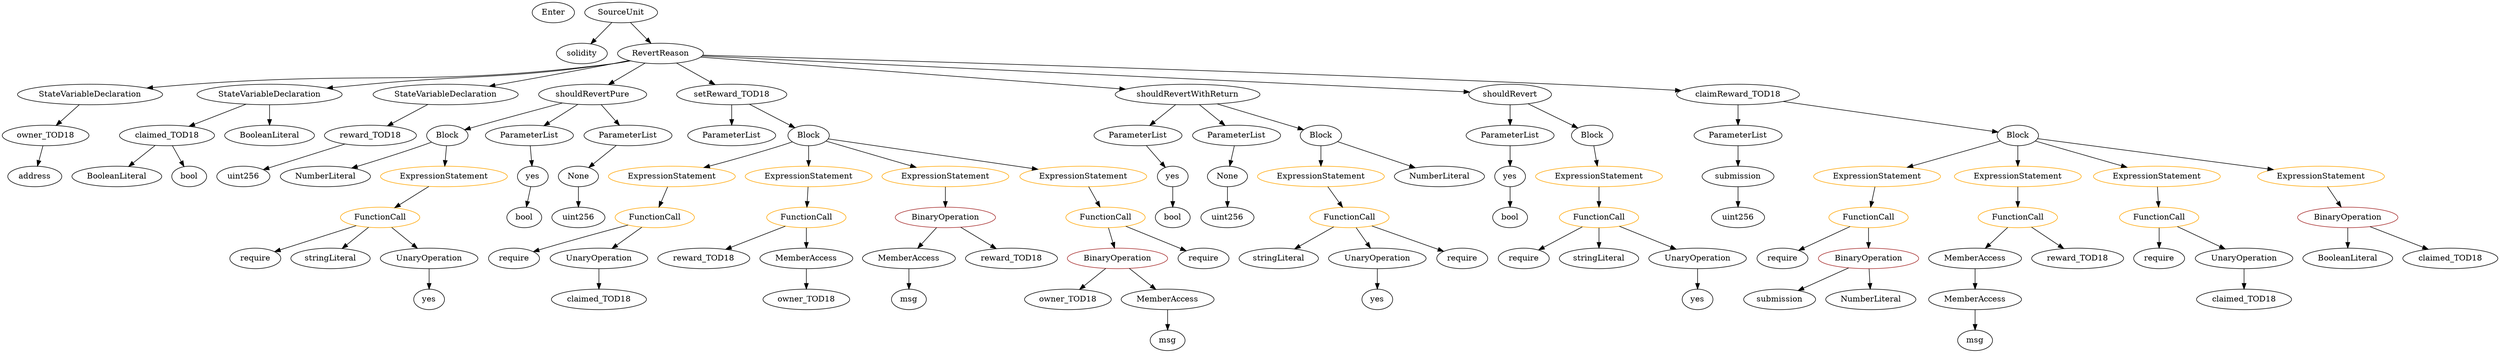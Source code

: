 strict digraph {
	graph [bb="0,0,3711.6,612"];
	node [label="\N"];
	Enter	[height=0.5,
		pos="821.03,594",
		width=0.83628];
	ParameterList_Unnamed_5	[color=black,
		height=0.5,
		label=ParameterList,
		pos="1088,378",
		width=1.7095];
	Identifier_reward_TOD18	[color=black,
		height=0.5,
		label=reward_TOD18,
		pos="1049,162",
		width=1.9313];
	VariableDeclaration_claimed_TOD18	[color=black,
		height=0.5,
		label=claimed_TOD18,
		pos="245.03,378",
		width=2.0145];
	BooleanLiteral_Unnamed	[color=black,
		height=0.5,
		label=BooleanLiteral,
		pos="184.03,306",
		width=1.7788];
	VariableDeclaration_claimed_TOD18 -> BooleanLiteral_Unnamed	[pos="e,198.66,323.79 230.27,360.05 223,351.71 214.09,341.49 206.04,332.25"];
	ElementaryTypeName_bool_3	[color=black,
		height=0.5,
		label=bool,
		pos="294.03,306",
		width=0.76697];
	VariableDeclaration_claimed_TOD18 -> ElementaryTypeName_bool_3	[pos="e,282.95,322.83 256.89,360.05 262.78,351.65 270.01,341.32 276.51,332.02"];
	ParameterList_Unnamed_6	[color=black,
		height=0.5,
		label=ParameterList,
		pos="2578,378",
		width=1.7095];
	Parameter_submission	[color=black,
		height=0.5,
		label=submission,
		pos="2578,306",
		width=1.46];
	ParameterList_Unnamed_6 -> Parameter_submission	[pos="e,2578,324.1 2578,359.7 2578,352.41 2578,343.73 2578,335.54"];
	PragmaDirective_solidity	[color=black,
		height=0.5,
		label=solidity,
		pos="862.03,522",
		width=1.0442];
	StateVariableDeclaration_Unnamed_1	[color=black,
		height=0.5,
		label=StateVariableDeclaration,
		pos="133.03,450",
		width=2.8184];
	VariableDeclaration_owner_TOD18	[color=black,
		height=0.5,
		label=owner_TOD18,
		pos="67.032,378",
		width=1.862];
	StateVariableDeclaration_Unnamed_1 -> VariableDeclaration_owner_TOD18	[pos="e,82.861,395.79 117.05,432.05 109.11,423.63 99.353,413.28 90.571,403.97"];
	ExpressionStatement_Unnamed_3	[color=orange,
		height=0.5,
		label=ExpressionStatement,
		pos="1012,306",
		width=2.458];
	FunctionCall_Unnamed_3	[color=orange,
		height=0.5,
		label=FunctionCall,
		pos="989.03,234",
		width=1.6125];
	ExpressionStatement_Unnamed_3 -> FunctionCall_Unnamed_3	[pos="e,994.65,252.1 1006.3,287.7 1003.9,280.24 1001,271.32 998.22,262.97"];
	Identifier_yes_1	[color=black,
		height=0.5,
		label=yes,
		pos="2054,90",
		width=0.75];
	BooleanLiteral_Unnamed_1	[color=black,
		height=0.5,
		label=BooleanLiteral,
		pos="400.03,378",
		width=1.7788];
	ExpressionStatement_Unnamed_5	[color=orange,
		height=0.5,
		label=ExpressionStatement,
		pos="1207,306",
		width=2.458];
	FunctionCall_Unnamed_5	[color=orange,
		height=0.5,
		label=FunctionCall,
		pos="1206,234",
		width=1.6125];
	ExpressionStatement_Unnamed_5 -> FunctionCall_Unnamed_5	[pos="e,1206.3,252.1 1206.8,287.7 1206.7,280.41 1206.6,271.73 1206.4,263.54"];
	ExpressionStatement_Unnamed_6	[color=orange,
		height=0.5,
		label=ExpressionStatement,
		pos="1402,306",
		width=2.458];
	BinaryOperation_Unnamed_1	[color=brown,
		height=0.5,
		label=BinaryOperation,
		pos="1402,234",
		width=1.9867];
	ExpressionStatement_Unnamed_6 -> BinaryOperation_Unnamed_1	[pos="e,1402,252.1 1402,287.7 1402,280.41 1402,271.73 1402,263.54"];
	ElementaryTypeName_uint256_2	[color=black,
		height=0.5,
		label=uint256,
		pos="377.03,306",
		width=1.0442];
	MemberAccess_Unnamed_2	[color=black,
		height=0.5,
		label=MemberAccess,
		pos="1362,162",
		width=1.9174];
	Identifier_msg_1	[color=black,
		height=0.5,
		label=msg,
		pos="1362,90",
		width=0.75];
	MemberAccess_Unnamed_2 -> Identifier_msg_1	[pos="e,1362,108.1 1362,143.7 1362,136.41 1362,127.73 1362,119.54"];
	Identifier_require_5	[color=black,
		height=0.5,
		label=require,
		pos="3208,162",
		width=1.0026];
	Identifier_claimed_TOD18_1	[color=black,
		height=0.5,
		label=claimed_TOD18,
		pos="3332,90",
		width=2.0145];
	FunctionCall_Unnamed_6	[color=orange,
		height=0.5,
		label=FunctionCall,
		pos="3208,234",
		width=1.6125];
	FunctionCall_Unnamed_6 -> Identifier_require_5	[pos="e,3208,180.1 3208,215.7 3208,208.41 3208,199.73 3208,191.54"];
	UnaryOperation_Unnamed_4	[color=black,
		height=0.5,
		label=UnaryOperation,
		pos="3332,162",
		width=1.9452];
	FunctionCall_Unnamed_6 -> UnaryOperation_Unnamed_4	[pos="e,3304,178.81 3235.2,217.64 3252.5,207.88 3275.1,195.11 3294.2,184.38"];
	stringLiteral_Unnamed_1	[color=black,
		height=0.5,
		label=stringLiteral,
		pos="1912,162",
		width=1.5016];
	UnaryOperation_Unnamed_1	[color=black,
		height=0.5,
		label=UnaryOperation,
		pos="2054,162",
		width=1.9452];
	UnaryOperation_Unnamed_1 -> Identifier_yes_1	[pos="e,2054,108.1 2054,143.7 2054,136.41 2054,127.73 2054,119.54"];
	Block_Unnamed_2	[color=black,
		height=0.5,
		label=Block,
		pos="672.03,378",
		width=0.90558];
	NumberLiteral_Unnamed_1	[color=black,
		height=0.5,
		label=NumberLiteral,
		pos="496.03,306",
		width=1.765];
	Block_Unnamed_2 -> NumberLiteral_Unnamed_1	[pos="e,532.49,321.1 646.47,366.31 641.37,364.2 636.03,362.02 631.03,360 601.92,348.25 569.14,335.37 543.17,325.25"];
	ExpressionStatement_Unnamed_2	[color=orange,
		height=0.5,
		label=ExpressionStatement,
		pos="666.03,306",
		width=2.458];
	Block_Unnamed_2 -> ExpressionStatement_Unnamed_2	[pos="e,667.5,324.1 670.55,359.7 669.92,352.41 669.18,343.73 668.48,335.54"];
	Identifier_require_3	[color=black,
		height=0.5,
		label=require,
		pos="767.03,162",
		width=1.0026];
	FunctionCall_Unnamed_3 -> Identifier_require_3	[pos="e,795.01,173.92 946.93,221.29 910.9,211.06 857.76,195.46 812.03,180 809.96,179.3 807.83,178.56 805.69,177.8"];
	UnaryOperation_Unnamed_3	[color=black,
		height=0.5,
		label=UnaryOperation,
		pos="891.03,162",
		width=1.9452];
	FunctionCall_Unnamed_3 -> UnaryOperation_Unnamed_3	[pos="e,913.86,179.31 966.79,217.12 953.82,207.85 937.24,196.01 922.9,185.76"];
	Identifier_reward_TOD18_1	[color=black,
		height=0.5,
		label=reward_TOD18,
		pos="1519,162",
		width=1.9313];
	Identifier_yes	[color=black,
		height=0.5,
		label=yes,
		pos="2518,90",
		width=0.75];
	StateVariableDeclaration_Unnamed	[color=black,
		height=0.5,
		label=StateVariableDeclaration,
		pos="400.03,450",
		width=2.8184];
	StateVariableDeclaration_Unnamed -> VariableDeclaration_claimed_TOD18	[pos="e,278.93,394.31 364.08,432.76 341.82,422.71 313.07,409.73 289.4,399.04"];
	StateVariableDeclaration_Unnamed -> BooleanLiteral_Unnamed_1	[pos="e,400.03,396.1 400.03,431.7 400.03,424.41 400.03,415.73 400.03,407.54"];
	ExpressionStatement_Unnamed	[color=orange,
		height=0.5,
		label=ExpressionStatement,
		pos="2376,306",
		width=2.458];
	FunctionCall_Unnamed	[color=orange,
		height=0.5,
		label=FunctionCall,
		pos="2376,234",
		width=1.6125];
	ExpressionStatement_Unnamed -> FunctionCall_Unnamed	[pos="e,2376,252.1 2376,287.7 2376,280.41 2376,271.73 2376,263.54"];
	Identifier_claimed_TOD18	[color=black,
		height=0.5,
		label=claimed_TOD18,
		pos="891.03,90",
		width=2.0145];
	FunctionCall_Unnamed_2	[color=orange,
		height=0.5,
		label=FunctionCall,
		pos="572.03,234",
		width=1.6125];
	Identifier_require_2	[color=black,
		height=0.5,
		label=require,
		pos="393.03,162",
		width=1.0026];
	FunctionCall_Unnamed_2 -> Identifier_require_2	[pos="e,420.84,173.87 537.09,219.34 506.7,207.45 462.72,190.25 431.36,177.99"];
	stringLiteral_Unnamed_2	[color=black,
		height=0.5,
		label=stringLiteral,
		pos="501.03,162",
		width=1.5016];
	FunctionCall_Unnamed_2 -> stringLiteral_Unnamed_2	[pos="e,517.74,179.47 555.21,216.41 546.45,207.78 535.58,197.06 525.88,187.5"];
	UnaryOperation_Unnamed_2	[color=black,
		height=0.5,
		label=UnaryOperation,
		pos="643.03,162",
		width=1.9452];
	FunctionCall_Unnamed_2 -> UnaryOperation_Unnamed_2	[pos="e,626.33,179.47 588.86,216.41 597.61,207.78 608.48,197.06 618.18,187.5"];
	Parameter_None_1	[color=black,
		height=0.5,
		label=None,
		pos="875.03,306",
		width=0.85014];
	ElementaryTypeName_uint256_1	[color=black,
		height=0.5,
		label=uint256,
		pos="875.03,234",
		width=1.0442];
	Parameter_None_1 -> ElementaryTypeName_uint256_1	[pos="e,875.03,252.1 875.03,287.7 875.03,280.41 875.03,271.73 875.03,263.54"];
	FunctionCall_Unnamed_4	[color=orange,
		height=0.5,
		label=FunctionCall,
		pos="1633,234",
		width=1.6125];
	BinaryOperation_Unnamed	[color=brown,
		height=0.5,
		label=BinaryOperation,
		pos="1678,162",
		width=1.9867];
	FunctionCall_Unnamed_4 -> BinaryOperation_Unnamed	[pos="e,1666.9,180.28 1643.9,216.05 1649,208.18 1655.1,198.62 1660.8,189.79"];
	Identifier_require_4	[color=black,
		height=0.5,
		label=require,
		pos="1804,162",
		width=1.0026];
	FunctionCall_Unnamed_4 -> Identifier_require_4	[pos="e,1776.7,174.21 1667.2,219 1695.9,207.28 1736.7,190.56 1766.3,178.44"];
	ElementaryTypeName_bool	[color=black,
		height=0.5,
		label=bool,
		pos="2243,234",
		width=0.76697];
	ParameterList_Unnamed_1	[color=black,
		height=0.5,
		label=ParameterList,
		pos="1699,378",
		width=1.7095];
	Parameter_yes_1	[color=black,
		height=0.5,
		label=yes,
		pos="1736,306",
		width=0.75];
	ParameterList_Unnamed_1 -> Parameter_yes_1	[pos="e,1727.4,323.31 1708,360.05 1712.2,352.03 1717.4,342.26 1722.1,333.3"];
	Identifier_msg_2	[color=black,
		height=0.5,
		label=msg,
		pos="2927,18",
		width=0.75];
	ParameterList_Unnamed_2	[color=black,
		height=0.5,
		label=ParameterList,
		pos="1840,378",
		width=1.7095];
	Parameter_None	[color=black,
		height=0.5,
		label=None,
		pos="1827,306",
		width=0.85014];
	ParameterList_Unnamed_2 -> Parameter_None	[pos="e,1830.2,324.1 1836.8,359.7 1835.4,352.32 1833.8,343.52 1832.3,335.25"];
	StateVariableDeclaration_Unnamed_2	[color=black,
		height=0.5,
		label=StateVariableDeclaration,
		pos="663.03,450",
		width=2.8184];
	VariableDeclaration_reward_TOD18	[color=black,
		height=0.5,
		label=reward_TOD18,
		pos="552.03,378",
		width=1.9313];
	StateVariableDeclaration_Unnamed_2 -> VariableDeclaration_reward_TOD18	[pos="e,577.64,395.15 636.44,432.23 621.68,422.92 603.13,411.22 587.18,401.16"];
	Identifier_require_6	[color=black,
		height=0.5,
		label=require,
		pos="2642,162",
		width=1.0026];
	Identifier_submission	[color=black,
		height=0.5,
		label=submission,
		pos="2638,90",
		width=1.46];
	ParameterList_Unnamed_3	[color=black,
		height=0.5,
		label=ParameterList,
		pos="794.03,378",
		width=1.7095];
	Parameter_yes_2	[color=black,
		height=0.5,
		label=yes,
		pos="799.03,306",
		width=0.75];
	ParameterList_Unnamed_3 -> Parameter_yes_2	[pos="e,797.81,324.1 795.27,359.7 795.79,352.41 796.41,343.73 796.99,335.54"];
	Identifier_require	[color=black,
		height=0.5,
		label=require,
		pos="2268,162",
		width=1.0026];
	BinaryOperation_Unnamed_2	[color=brown,
		height=0.5,
		label=BinaryOperation,
		pos="2768,162",
		width=1.9867];
	BinaryOperation_Unnamed_2 -> Identifier_submission	[pos="e,2665.3,105.7 2738.9,145.29 2720.1,135.2 2695.6,122 2675.4,111.14"];
	NumberLiteral_Unnamed_2	[color=black,
		height=0.5,
		label=NumberLiteral,
		pos="2772,90",
		width=1.765];
	BinaryOperation_Unnamed_2 -> NumberLiteral_Unnamed_2	[pos="e,2771.1,108.1 2769,143.7 2769.4,136.41 2769.9,127.73 2770.4,119.54"];
	Parameter_yes	[color=black,
		height=0.5,
		label=yes,
		pos="2243,306",
		width=0.75];
	Parameter_yes -> ElementaryTypeName_bool	[pos="e,2243,252.1 2243,287.7 2243,280.41 2243,271.73 2243,263.54"];
	ElementaryTypeName_address	[color=black,
		height=0.5,
		label=address,
		pos="62.032,306",
		width=1.0996];
	FunctionCall_Unnamed_5 -> Identifier_reward_TOD18	[pos="e,1083,178.16 1173.9,218.67 1150.6,208.29 1118.9,194.15 1093.3,182.72"];
	MemberAccess_Unnamed_1	[color=black,
		height=0.5,
		label=MemberAccess,
		pos="1206,162",
		width=1.9174];
	FunctionCall_Unnamed_5 -> MemberAccess_Unnamed_1	[pos="e,1206,180.1 1206,215.7 1206,208.41 1206,199.73 1206,191.54"];
	ElementaryTypeName_bool_2	[color=black,
		height=0.5,
		label=bool,
		pos="792.03,234",
		width=0.76697];
	VariableDeclaration_owner_TOD18 -> ElementaryTypeName_address	[pos="e,63.253,324.1 65.796,359.7 65.275,352.41 64.655,343.73 64.07,335.54"];
	UnaryOperation_Unnamed_3 -> Identifier_claimed_TOD18	[pos="e,891.03,108.1 891.03,143.7 891.03,136.41 891.03,127.73 891.03,119.54"];
	ParameterList_Unnamed	[color=black,
		height=0.5,
		label=ParameterList,
		pos="2243,378",
		width=1.7095];
	ParameterList_Unnamed -> Parameter_yes	[pos="e,2243,324.1 2243,359.7 2243,352.41 2243,343.73 2243,335.54"];
	FunctionCall_Unnamed_7	[color=orange,
		height=0.5,
		label=FunctionCall,
		pos="2768,234",
		width=1.6125];
	FunctionCall_Unnamed_7 -> Identifier_require_6	[pos="e,2665.5,176.04 2740.7,217.81 2721.5,207.15 2695.7,192.83 2675.3,181.5"];
	FunctionCall_Unnamed_7 -> BinaryOperation_Unnamed_2	[pos="e,2768,180.1 2768,215.7 2768,208.41 2768,199.73 2768,191.54"];
	FunctionDefinition_shouldRevertPure	[color=black,
		height=0.5,
		label=shouldRevertPure,
		pos="880.03,450",
		width=2.1392];
	FunctionDefinition_shouldRevertPure -> Block_Unnamed_2	[pos="e,699.34,388.19 837.44,434.67 799.95,422.05 745.89,403.86 709.89,391.74"];
	FunctionDefinition_shouldRevertPure -> ParameterList_Unnamed_3	[pos="e,814.27,395.47 859.65,432.41 848.73,423.52 835.08,412.41 823.06,402.63"];
	ParameterList_Unnamed_4	[color=black,
		height=0.5,
		label=ParameterList,
		pos="935.03,378",
		width=1.7095];
	FunctionDefinition_shouldRevertPure -> ParameterList_Unnamed_4	[pos="e,921.84,395.79 893.35,432.05 899.76,423.89 907.6,413.91 914.74,404.82"];
	stringLiteral_Unnamed	[color=black,
		height=0.5,
		label=stringLiteral,
		pos="2376,162",
		width=1.5016];
	Identifier_owner_TOD18_1	[color=black,
		height=0.5,
		label=owner_TOD18,
		pos="1206,90",
		width=1.862];
	MemberAccess_Unnamed_1 -> Identifier_owner_TOD18_1	[pos="e,1206,108.1 1206,143.7 1206,136.41 1206,127.73 1206,119.54"];
	FunctionDefinition_setReward_TOD18	[color=black,
		height=0.5,
		label=setReward_TOD18,
		pos="1088,450",
		width=2.3194];
	FunctionDefinition_setReward_TOD18 -> ParameterList_Unnamed_5	[pos="e,1088,396.1 1088,431.7 1088,424.41 1088,415.73 1088,407.54"];
	Block_Unnamed_3	[color=black,
		height=0.5,
		label=Block,
		pos="1207,378",
		width=0.90558];
	FunctionDefinition_setReward_TOD18 -> Block_Unnamed_3	[pos="e,1185.2,391.81 1115.9,432.59 1133.8,422.09 1157,408.44 1175.5,397.55"];
	ExpressionStatement_Unnamed_2 -> FunctionCall_Unnamed_2	[pos="e,593.5,250.99 643.76,288.41 631.4,279.21 615.87,267.64 602.42,257.63"];
	FunctionDefinition_shouldRevertWithReturn	[color=black,
		height=0.5,
		label=shouldRevertWithReturn,
		pos="1769,450",
		width=2.86];
	FunctionDefinition_shouldRevertWithReturn -> ParameterList_Unnamed_1	[pos="e,1715.8,395.79 1752.1,432.05 1743.6,423.54 1733.1,413.07 1723.7,403.68"];
	FunctionDefinition_shouldRevertWithReturn -> ParameterList_Unnamed_2	[pos="e,1823,395.79 1786.2,432.05 1794.9,423.54 1805.5,413.07 1815,403.68"];
	Block_Unnamed_1	[color=black,
		height=0.5,
		label=Block,
		pos="1964,378",
		width=0.90558];
	FunctionDefinition_shouldRevertWithReturn -> Block_Unnamed_1	[pos="e,1937.2,388.62 1812.8,433.29 1847.1,420.98 1894.3,404.03 1926.8,392.36"];
	Block_Unnamed_4	[color=black,
		height=0.5,
		label=Block,
		pos="2994,378",
		width=0.90558];
	ExpressionStatement_Unnamed_8	[color=orange,
		height=0.5,
		label=ExpressionStatement,
		pos="2774,306",
		width=2.458];
	Block_Unnamed_4 -> ExpressionStatement_Unnamed_8	[pos="e,2820.5,321.77 2966.2,368.13 2932.4,357.38 2874.6,338.99 2831.2,325.18"];
	ExpressionStatement_Unnamed_9	[color=orange,
		height=0.5,
		label=ExpressionStatement,
		pos="2994,306",
		width=2.458];
	Block_Unnamed_4 -> ExpressionStatement_Unnamed_9	[pos="e,2994,324.1 2994,359.7 2994,352.41 2994,343.73 2994,335.54"];
	ExpressionStatement_Unnamed_7	[color=orange,
		height=0.5,
		label=ExpressionStatement,
		pos="3201,306",
		width=2.458];
	Block_Unnamed_4 -> ExpressionStatement_Unnamed_7	[pos="e,3156.8,321.97 3021.5,367.7 3053.2,357.01 3105.9,339.17 3146,325.59"];
	ExpressionStatement_Unnamed_10	[color=orange,
		height=0.5,
		label=ExpressionStatement,
		pos="3443,306",
		width=2.458];
	Block_Unnamed_4 -> ExpressionStatement_Unnamed_10	[pos="e,3374.6,317.67 3025.2,372.13 3094.5,361.34 3262.7,335.12 3363.3,319.43"];
	BinaryOperation_Unnamed_1 -> MemberAccess_Unnamed_2	[pos="e,1371.8,180.1 1392.1,215.7 1387.7,207.9 1382.3,198.51 1377.4,189.83"];
	BinaryOperation_Unnamed_1 -> Identifier_reward_TOD18_1	[pos="e,1492.3,178.98 1428.9,216.94 1444.8,207.43 1465.1,195.24 1482.5,184.86"];
	Identifier_owner_TOD18	[color=black,
		height=0.5,
		label=owner_TOD18,
		pos="1601,90",
		width=1.862];
	Identifier_yes_2	[color=black,
		height=0.5,
		label=yes,
		pos="643.03,90",
		width=0.75];
	UnaryOperation_Unnamed_2 -> Identifier_yes_2	[pos="e,643.03,108.1 643.03,143.7 643.03,136.41 643.03,127.73 643.03,119.54"];
	ElementaryTypeName_bool_1	[color=black,
		height=0.5,
		label=bool,
		pos="1737,234",
		width=0.76697];
	UnaryOperation_Unnamed_4 -> Identifier_claimed_TOD18_1	[pos="e,3332,108.1 3332,143.7 3332,136.41 3332,127.73 3332,119.54"];
	Block_Unnamed_3 -> ExpressionStatement_Unnamed_3	[pos="e,1054.5,322.24 1180.3,367.41 1150.8,356.81 1102.5,339.47 1065.2,326.08"];
	Block_Unnamed_3 -> ExpressionStatement_Unnamed_5	[pos="e,1207,324.1 1207,359.7 1207,352.41 1207,343.73 1207,335.54"];
	Block_Unnamed_3 -> ExpressionStatement_Unnamed_6	[pos="e,1359.6,322.24 1233.7,367.41 1263.3,356.81 1311.6,339.47 1348.9,326.08"];
	ExpressionStatement_Unnamed_4	[color=orange,
		height=0.5,
		label=ExpressionStatement,
		pos="1601,306",
		width=2.458];
	Block_Unnamed_3 -> ExpressionStatement_Unnamed_4	[pos="e,1535.9,318.57 1237.9,371.51 1299.2,360.62 1437.6,336.03 1524.7,320.55"];
	Block_Unnamed	[color=black,
		height=0.5,
		label=Block,
		pos="2366,378",
		width=0.90558];
	Block_Unnamed -> ExpressionStatement_Unnamed	[pos="e,2373.6,324.1 2368.5,359.7 2369.6,352.32 2370.8,343.52 2372,335.25"];
	Identifier_require_1	[color=black,
		height=0.5,
		label=require,
		pos="2178,162",
		width=1.0026];
	FunctionDefinition_shouldRevert	[color=black,
		height=0.5,
		label=shouldRevert,
		pos="2243,450",
		width=1.6679];
	FunctionDefinition_shouldRevert -> ParameterList_Unnamed	[pos="e,2243,396.1 2243,431.7 2243,424.41 2243,415.73 2243,407.54"];
	FunctionDefinition_shouldRevert -> Block_Unnamed	[pos="e,2344,391.52 2270,433.64 2288.9,422.88 2314.3,408.45 2334.2,397.13"];
	ExpressionStatement_Unnamed_8 -> FunctionCall_Unnamed_7	[pos="e,2769.5,252.1 2772.5,287.7 2771.9,280.41 2771.2,271.73 2770.5,263.54"];
	SourceUnit_Unnamed	[color=black,
		height=0.5,
		label=SourceUnit,
		pos="922.03,594",
		width=1.46];
	SourceUnit_Unnamed -> PragmaDirective_solidity	[pos="e,875.74,538.99 907.81,576.41 900.46,567.83 891.34,557.19 883.18,547.67"];
	ContractDefinition_RevertReason	[color=black,
		height=0.5,
		label=RevertReason,
		pos="981.03,522",
		width=1.7511];
	SourceUnit_Unnamed -> ContractDefinition_RevertReason	[pos="e,966.74,539.96 936.01,576.41 943.04,568.08 951.7,557.8 959.55,548.49"];
	ElementaryTypeName_uint256	[color=black,
		height=0.5,
		label=uint256,
		pos="1827,234",
		width=1.0442];
	FunctionCall_Unnamed_8	[color=orange,
		height=0.5,
		label=FunctionCall,
		pos="2994,234",
		width=1.6125];
	MemberAccess_Unnamed_3	[color=black,
		height=0.5,
		label=MemberAccess,
		pos="2927,162",
		width=1.9174];
	FunctionCall_Unnamed_8 -> MemberAccess_Unnamed_3	[pos="e,2943.3,179.96 2978.2,216.41 2970.1,207.99 2960.1,197.58 2951.2,188.2"];
	Identifier_reward_TOD18_2	[color=black,
		height=0.5,
		label=reward_TOD18,
		pos="3084,162",
		width=1.9313];
	FunctionCall_Unnamed_8 -> Identifier_reward_TOD18_2	[pos="e,3063,179.39 3014.9,216.76 3026.5,207.73 3041.2,196.33 3054,186.35"];
	Identifier_msg	[color=black,
		height=0.5,
		label=msg,
		pos="1755,18",
		width=0.75];
	VariableDeclaration_reward_TOD18 -> ElementaryTypeName_uint256_2	[pos="e,405.32,318.32 515.35,362.33 486.16,350.65 445.42,334.36 415.72,322.48"];
	ExpressionStatement_Unnamed_9 -> FunctionCall_Unnamed_8	[pos="e,2994,252.1 2994,287.7 2994,280.41 2994,271.73 2994,263.54"];
	BinaryOperation_Unnamed_3	[color=brown,
		height=0.5,
		label=BinaryOperation,
		pos="3484,234",
		width=1.9867];
	BooleanLiteral_Unnamed_2	[color=black,
		height=0.5,
		label=BooleanLiteral,
		pos="3484,162",
		width=1.7788];
	BinaryOperation_Unnamed_3 -> BooleanLiteral_Unnamed_2	[pos="e,3484,180.1 3484,215.7 3484,208.41 3484,199.73 3484,191.54"];
	Identifier_claimed_TOD18_2	[color=black,
		height=0.5,
		label=claimed_TOD18,
		pos="3639,162",
		width=2.0145];
	BinaryOperation_Unnamed_3 -> Identifier_claimed_TOD18_2	[pos="e,3605.2,178.28 3517.7,217.81 3540.2,207.62 3570.2,194.08 3594.7,183.01"];
	ExpressionStatement_Unnamed_1	[color=orange,
		height=0.5,
		label=ExpressionStatement,
		pos="1964,306",
		width=2.458];
	Block_Unnamed_1 -> ExpressionStatement_Unnamed_1	[pos="e,1964,324.1 1964,359.7 1964,352.41 1964,343.73 1964,335.54"];
	NumberLiteral_Unnamed	[color=black,
		height=0.5,
		label=NumberLiteral,
		pos="2134,306",
		width=1.765];
	Block_Unnamed_1 -> NumberLiteral_Unnamed	[pos="e,2098.9,321.45 1989.5,366.52 2015.6,355.76 2056.8,338.79 2088.6,325.72"];
	FunctionCall_Unnamed_1	[color=orange,
		height=0.5,
		label=FunctionCall,
		pos="2009,234",
		width=1.6125];
	ExpressionStatement_Unnamed_1 -> FunctionCall_Unnamed_1	[pos="e,1998,252.1 1975.2,287.7 1980.2,279.81 1986.3,270.3 1992,261.55"];
	Parameter_yes_1 -> ElementaryTypeName_bool_1	[pos="e,1736.8,252.1 1736.3,287.7 1736.4,280.41 1736.5,271.73 1736.6,263.54"];
	ElementaryTypeName_uint256_3	[color=black,
		height=0.5,
		label=uint256,
		pos="2578,234",
		width=1.0442];
	Parameter_submission -> ElementaryTypeName_uint256_3	[pos="e,2578,252.1 2578,287.7 2578,280.41 2578,271.73 2578,263.54"];
	MemberAccess_Unnamed	[color=black,
		height=0.5,
		label=MemberAccess,
		pos="1755,90",
		width=1.9174];
	MemberAccess_Unnamed -> Identifier_msg	[pos="e,1755,36.104 1755,71.697 1755,64.407 1755,55.726 1755,47.536"];
	Parameter_None -> ElementaryTypeName_uint256	[pos="e,1827,252.1 1827,287.7 1827,280.41 1827,271.73 1827,263.54"];
	MemberAccess_Unnamed_4	[color=black,
		height=0.5,
		label=MemberAccess,
		pos="2927,90",
		width=1.9174];
	MemberAccess_Unnamed_3 -> MemberAccess_Unnamed_4	[pos="e,2927,108.1 2927,143.7 2927,136.41 2927,127.73 2927,119.54"];
	FunctionCall_Unnamed_1 -> stringLiteral_Unnamed_1	[pos="e,1934,178.82 1987,217.12 1974,207.72 1957.3,195.67 1943,185.33"];
	FunctionCall_Unnamed_1 -> UnaryOperation_Unnamed_1	[pos="e,2043.2,179.79 2019.9,216.05 2025.1,208.06 2031.3,198.33 2037.1,189.4"];
	FunctionCall_Unnamed_1 -> Identifier_require_1	[pos="e,2151,174.21 2042.8,219 2071,207.33 2111.1,190.71 2140.4,178.6"];
	BinaryOperation_Unnamed -> Identifier_owner_TOD18	[pos="e,1619.4,107.71 1659.8,144.41 1650.3,135.76 1638.4,125 1627.9,115.42"];
	BinaryOperation_Unnamed -> MemberAccess_Unnamed	[pos="e,1736.6,107.71 1696.3,144.41 1705.8,135.76 1717.6,125 1728.2,115.42"];
	ParameterList_Unnamed_4 -> Parameter_None_1	[pos="e,888.19,322.36 920.51,360.05 913.04,351.35 903.82,340.59 895.63,331.03"];
	ExpressionStatement_Unnamed_4 -> FunctionCall_Unnamed_4	[pos="e,1625.2,252.1 1608.9,287.7 1612.4,280.07 1616.6,270.92 1620.5,262.4"];
	ExpressionStatement_Unnamed_7 -> FunctionCall_Unnamed_6	[pos="e,3206.3,252.1 3202.8,287.7 3203.5,280.41 3204.4,271.73 3205.2,263.54"];
	MemberAccess_Unnamed_4 -> Identifier_msg_2	[pos="e,2927,36.104 2927,71.697 2927,64.407 2927,55.726 2927,47.536"];
	FunctionCall_Unnamed -> Identifier_require	[pos="e,2289.3,176.76 2351.8,217.29 2336.1,207.11 2315.5,193.77 2298.7,182.86"];
	FunctionCall_Unnamed -> stringLiteral_Unnamed	[pos="e,2376,180.1 2376,215.7 2376,208.41 2376,199.73 2376,191.54"];
	UnaryOperation_Unnamed	[color=black,
		height=0.5,
		label=UnaryOperation,
		pos="2518,162",
		width=1.9452];
	FunctionCall_Unnamed -> UnaryOperation_Unnamed	[pos="e,2487,178.31 2406.1,218.15 2426.7,208.04 2454.1,194.51 2476.7,183.39"];
	ContractDefinition_RevertReason -> StateVariableDeclaration_Unnamed_1	[pos="e,215.66,460.73 935.94,509.09 927.07,507.11 917.8,505.28 909.03,504 636.35,464.19 564.66,490.84 290.03,468 269.63,466.3 247.77,464.15 \
227.04,461.95"];
	ContractDefinition_RevertReason -> StateVariableDeclaration_Unnamed	[pos="e,483.79,460.46 935.12,509.21 926.49,507.27 917.52,505.42 909.03,504 752.2,477.67 711.17,484.78 553.03,468 534.26,466.01 514.2,463.82 \
494.99,461.7"];
	ContractDefinition_RevertReason -> StateVariableDeclaration_Unnamed_2	[pos="e,726.82,464.38 933.81,509.71 925.56,507.78 917.05,505.81 909.03,504 851.7,491.06 786.7,477.08 737.91,466.73"];
	ContractDefinition_RevertReason -> FunctionDefinition_shouldRevertPure	[pos="e,903.8,467.47 957.86,504.94 944.58,495.74 927.69,484.03 913.04,473.88"];
	ContractDefinition_RevertReason -> FunctionDefinition_setReward_TOD18	[pos="e,1062.9,467.47 1005.6,504.94 1019.8,495.65 1037.9,483.81 1053.5,473.59"];
	ContractDefinition_RevertReason -> FunctionDefinition_shouldRevertWithReturn	[pos="e,1678.8,459.02 1040.6,515.71 1174.6,503.81 1501,474.81 1667.6,460.01"];
	ContractDefinition_RevertReason -> FunctionDefinition_shouldRevert	[pos="e,2184.3,454.26 1042.3,517.6 1253.4,505.89 1949.3,467.29 2173.1,454.88"];
	FunctionDefinition_claimReward_TOD18	[color=black,
		height=0.5,
		label=claimReward_TOD18,
		pos="2578,450",
		width=2.5689];
	ContractDefinition_RevertReason -> FunctionDefinition_claimReward_TOD18	[pos="e,2492.1,457.02 1043.4,519.05 1233.7,512.98 1823.6,493.33 2312,468 2368,465.1 2430.5,461.14 2480.9,457.77"];
	ExpressionStatement_Unnamed_10 -> BinaryOperation_Unnamed_3	[pos="e,3474,252.1 3453.2,287.7 3457.7,279.9 3463.2,270.51 3468.3,261.83"];
	FunctionDefinition_claimReward_TOD18 -> ParameterList_Unnamed_6	[pos="e,2578,396.1 2578,431.7 2578,424.41 2578,415.73 2578,407.54"];
	FunctionDefinition_claimReward_TOD18 -> Block_Unnamed_4	[pos="e,2962.9,384.24 2646.3,437.52 2732.8,422.95 2879.5,398.27 2951.6,386.15"];
	Parameter_yes_2 -> ElementaryTypeName_bool_2	[pos="e,793.74,252.1 797.3,287.7 796.57,280.41 795.7,271.73 794.89,263.54"];
	UnaryOperation_Unnamed -> Identifier_yes	[pos="e,2518,108.1 2518,143.7 2518,136.41 2518,127.73 2518,119.54"];
}
